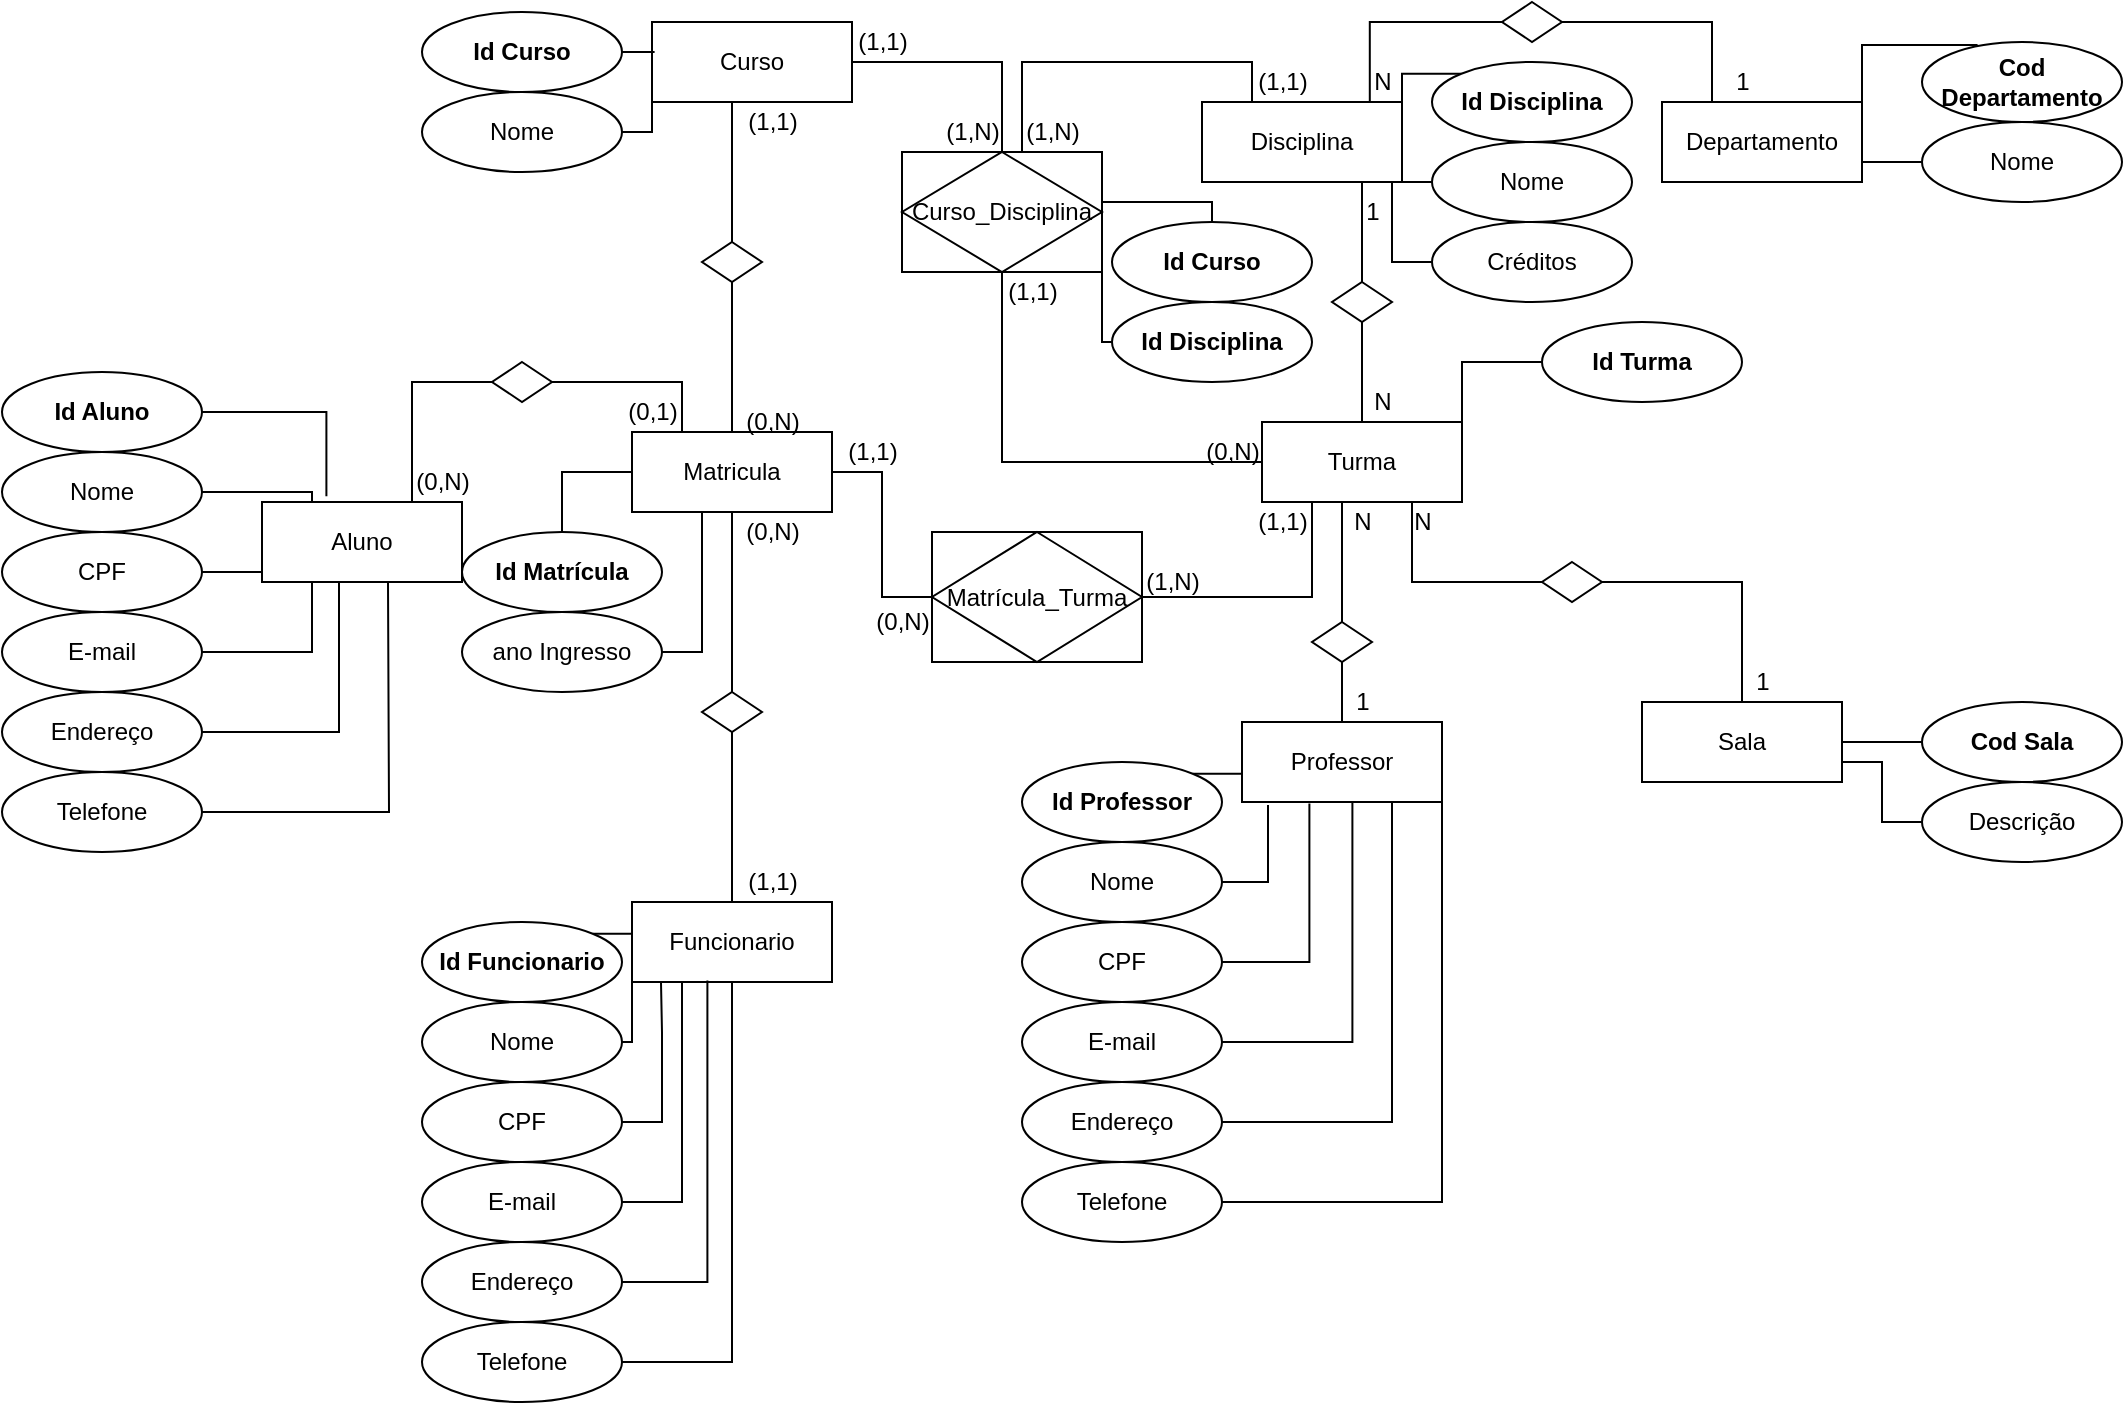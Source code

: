 <mxfile version="20.2.8" type="github">
  <diagram id="KPIulZrKjNoi2ViYfCE2" name="Página-1">
    <mxGraphModel dx="1550" dy="368" grid="1" gridSize="10" guides="1" tooltips="1" connect="1" arrows="1" fold="1" page="1" pageScale="1" pageWidth="827" pageHeight="1169" math="0" shadow="0">
      <root>
        <mxCell id="0" />
        <mxCell id="1" parent="0" />
        <mxCell id="Tl0cSTcsKH_NLsfrjkij-30" style="edgeStyle=orthogonalEdgeStyle;rounded=0;orthogonalLoop=1;jettySize=auto;html=1;exitX=0.75;exitY=1;exitDx=0;exitDy=0;entryX=0;entryY=0.5;entryDx=0;entryDy=0;endArrow=none;endFill=0;" parent="1" source="Tl0cSTcsKH_NLsfrjkij-1" target="Tl0cSTcsKH_NLsfrjkij-28" edge="1">
          <mxGeometry relative="1" as="geometry" />
        </mxCell>
        <mxCell id="Tl0cSTcsKH_NLsfrjkij-32" style="edgeStyle=orthogonalEdgeStyle;rounded=0;orthogonalLoop=1;jettySize=auto;html=1;exitX=0.25;exitY=1;exitDx=0;exitDy=0;entryX=0.5;entryY=0;entryDx=0;entryDy=0;endArrow=none;endFill=0;" parent="1" source="Tl0cSTcsKH_NLsfrjkij-1" target="Tl0cSTcsKH_NLsfrjkij-31" edge="1">
          <mxGeometry relative="1" as="geometry">
            <Array as="points">
              <mxPoint x="510" y="280" />
            </Array>
          </mxGeometry>
        </mxCell>
        <mxCell id="Tl0cSTcsKH_NLsfrjkij-171" style="edgeStyle=orthogonalEdgeStyle;rounded=0;orthogonalLoop=1;jettySize=auto;html=1;exitX=1;exitY=0;exitDx=0;exitDy=0;entryX=0;entryY=0.5;entryDx=0;entryDy=0;endArrow=none;endFill=0;" parent="1" source="Tl0cSTcsKH_NLsfrjkij-1" target="Tl0cSTcsKH_NLsfrjkij-169" edge="1">
          <mxGeometry relative="1" as="geometry" />
        </mxCell>
        <mxCell id="LlWg5GiuVbOq1_qtDiG--56" style="edgeStyle=orthogonalEdgeStyle;rounded=0;orthogonalLoop=1;jettySize=auto;html=1;exitX=0;exitY=0.5;exitDx=0;exitDy=0;entryX=0.5;entryY=1;entryDx=0;entryDy=0;endArrow=none;endFill=0;" edge="1" parent="1" source="Tl0cSTcsKH_NLsfrjkij-1" target="LlWg5GiuVbOq1_qtDiG--48">
          <mxGeometry relative="1" as="geometry" />
        </mxCell>
        <mxCell id="LlWg5GiuVbOq1_qtDiG--72" style="edgeStyle=orthogonalEdgeStyle;rounded=0;orthogonalLoop=1;jettySize=auto;html=1;exitX=0.25;exitY=1;exitDx=0;exitDy=0;entryX=1;entryY=0.5;entryDx=0;entryDy=0;endArrow=none;endFill=0;" edge="1" parent="1" source="Tl0cSTcsKH_NLsfrjkij-1" target="LlWg5GiuVbOq1_qtDiG--70">
          <mxGeometry relative="1" as="geometry" />
        </mxCell>
        <mxCell id="Tl0cSTcsKH_NLsfrjkij-1" value="Turma" style="whiteSpace=wrap;html=1;align=center;" parent="1" vertex="1">
          <mxGeometry x="470" y="240" width="100" height="40" as="geometry" />
        </mxCell>
        <mxCell id="Tl0cSTcsKH_NLsfrjkij-2" value="Aluno" style="whiteSpace=wrap;html=1;align=center;" parent="1" vertex="1">
          <mxGeometry x="-30" y="280" width="100" height="40" as="geometry" />
        </mxCell>
        <mxCell id="Tl0cSTcsKH_NLsfrjkij-14" style="edgeStyle=orthogonalEdgeStyle;rounded=0;orthogonalLoop=1;jettySize=auto;html=1;exitX=0.25;exitY=0;exitDx=0;exitDy=0;entryX=1;entryY=0.5;entryDx=0;entryDy=0;endArrow=none;endFill=0;" parent="1" source="Tl0cSTcsKH_NLsfrjkij-4" target="Tl0cSTcsKH_NLsfrjkij-13" edge="1">
          <mxGeometry relative="1" as="geometry" />
        </mxCell>
        <mxCell id="Tl0cSTcsKH_NLsfrjkij-167" style="edgeStyle=orthogonalEdgeStyle;rounded=0;orthogonalLoop=1;jettySize=auto;html=1;exitX=1;exitY=0;exitDx=0;exitDy=0;entryX=0.278;entryY=0.038;entryDx=0;entryDy=0;entryPerimeter=0;endArrow=none;endFill=0;" parent="1" source="Tl0cSTcsKH_NLsfrjkij-4" target="Tl0cSTcsKH_NLsfrjkij-165" edge="1">
          <mxGeometry relative="1" as="geometry" />
        </mxCell>
        <mxCell id="Tl0cSTcsKH_NLsfrjkij-168" style="edgeStyle=orthogonalEdgeStyle;rounded=0;orthogonalLoop=1;jettySize=auto;html=1;exitX=1;exitY=0.75;exitDx=0;exitDy=0;entryX=0;entryY=0.5;entryDx=0;entryDy=0;endArrow=none;endFill=0;" parent="1" source="Tl0cSTcsKH_NLsfrjkij-4" target="Tl0cSTcsKH_NLsfrjkij-166" edge="1">
          <mxGeometry relative="1" as="geometry" />
        </mxCell>
        <mxCell id="Tl0cSTcsKH_NLsfrjkij-4" value="Departamento" style="whiteSpace=wrap;html=1;align=center;" parent="1" vertex="1">
          <mxGeometry x="670" y="80" width="100" height="40" as="geometry" />
        </mxCell>
        <mxCell id="Tl0cSTcsKH_NLsfrjkij-35" style="edgeStyle=orthogonalEdgeStyle;rounded=0;orthogonalLoop=1;jettySize=auto;html=1;exitX=0.5;exitY=1;exitDx=0;exitDy=0;entryX=0.5;entryY=0;entryDx=0;entryDy=0;endArrow=none;endFill=0;" parent="1" source="Tl0cSTcsKH_NLsfrjkij-5" target="Tl0cSTcsKH_NLsfrjkij-34" edge="1">
          <mxGeometry relative="1" as="geometry" />
        </mxCell>
        <mxCell id="Tl0cSTcsKH_NLsfrjkij-59" style="edgeStyle=orthogonalEdgeStyle;rounded=0;orthogonalLoop=1;jettySize=auto;html=1;exitX=0.25;exitY=0;exitDx=0;exitDy=0;entryX=1;entryY=0.5;entryDx=0;entryDy=0;endArrow=none;endFill=0;" parent="1" source="Tl0cSTcsKH_NLsfrjkij-5" target="Tl0cSTcsKH_NLsfrjkij-17" edge="1">
          <mxGeometry relative="1" as="geometry" />
        </mxCell>
        <mxCell id="LlWg5GiuVbOq1_qtDiG--71" style="edgeStyle=orthogonalEdgeStyle;rounded=0;orthogonalLoop=1;jettySize=auto;html=1;exitX=1;exitY=0.5;exitDx=0;exitDy=0;entryX=0;entryY=0.5;entryDx=0;entryDy=0;endArrow=none;endFill=0;" edge="1" parent="1" source="Tl0cSTcsKH_NLsfrjkij-5" target="LlWg5GiuVbOq1_qtDiG--70">
          <mxGeometry relative="1" as="geometry" />
        </mxCell>
        <mxCell id="Tl0cSTcsKH_NLsfrjkij-5" value="Matricula" style="whiteSpace=wrap;html=1;align=center;" parent="1" vertex="1">
          <mxGeometry x="155" y="245" width="100" height="40" as="geometry" />
        </mxCell>
        <mxCell id="Tl0cSTcsKH_NLsfrjkij-27" style="edgeStyle=orthogonalEdgeStyle;rounded=0;orthogonalLoop=1;jettySize=auto;html=1;exitX=0.75;exitY=1;exitDx=0;exitDy=0;entryX=0.5;entryY=0;entryDx=0;entryDy=0;endArrow=none;endFill=0;" parent="1" source="Tl0cSTcsKH_NLsfrjkij-6" target="Tl0cSTcsKH_NLsfrjkij-26" edge="1">
          <mxGeometry relative="1" as="geometry">
            <Array as="points">
              <mxPoint x="520" y="120" />
            </Array>
          </mxGeometry>
        </mxCell>
        <mxCell id="Tl0cSTcsKH_NLsfrjkij-6" value="Disciplina" style="whiteSpace=wrap;html=1;align=center;" parent="1" vertex="1">
          <mxGeometry x="440" y="80" width="100" height="40" as="geometry" />
        </mxCell>
        <mxCell id="Tl0cSTcsKH_NLsfrjkij-7" value="Professor" style="whiteSpace=wrap;html=1;align=center;" parent="1" vertex="1">
          <mxGeometry x="460" y="390" width="100" height="40" as="geometry" />
        </mxCell>
        <mxCell id="Tl0cSTcsKH_NLsfrjkij-8" value="Funcionario" style="whiteSpace=wrap;html=1;align=center;" parent="1" vertex="1">
          <mxGeometry x="155" y="480" width="100" height="40" as="geometry" />
        </mxCell>
        <mxCell id="Tl0cSTcsKH_NLsfrjkij-29" style="edgeStyle=orthogonalEdgeStyle;rounded=0;orthogonalLoop=1;jettySize=auto;html=1;exitX=0.5;exitY=0;exitDx=0;exitDy=0;entryX=1;entryY=0.5;entryDx=0;entryDy=0;endArrow=none;endFill=0;" parent="1" source="Tl0cSTcsKH_NLsfrjkij-9" target="Tl0cSTcsKH_NLsfrjkij-28" edge="1">
          <mxGeometry relative="1" as="geometry" />
        </mxCell>
        <mxCell id="Tl0cSTcsKH_NLsfrjkij-164" style="edgeStyle=orthogonalEdgeStyle;rounded=0;orthogonalLoop=1;jettySize=auto;html=1;exitX=1;exitY=0.75;exitDx=0;exitDy=0;entryX=0;entryY=0.5;entryDx=0;entryDy=0;endArrow=none;endFill=0;" parent="1" source="Tl0cSTcsKH_NLsfrjkij-9" target="Tl0cSTcsKH_NLsfrjkij-161" edge="1">
          <mxGeometry relative="1" as="geometry" />
        </mxCell>
        <mxCell id="Tl0cSTcsKH_NLsfrjkij-9" value="Sala" style="whiteSpace=wrap;html=1;align=center;" parent="1" vertex="1">
          <mxGeometry x="660" y="380" width="100" height="40" as="geometry" />
        </mxCell>
        <mxCell id="Tl0cSTcsKH_NLsfrjkij-15" style="edgeStyle=orthogonalEdgeStyle;rounded=0;orthogonalLoop=1;jettySize=auto;html=1;exitX=0;exitY=0.5;exitDx=0;exitDy=0;entryX=0.839;entryY=0.007;entryDx=0;entryDy=0;entryPerimeter=0;endArrow=none;endFill=0;" parent="1" source="Tl0cSTcsKH_NLsfrjkij-13" target="Tl0cSTcsKH_NLsfrjkij-6" edge="1">
          <mxGeometry relative="1" as="geometry" />
        </mxCell>
        <mxCell id="Tl0cSTcsKH_NLsfrjkij-13" value="" style="shape=rhombus;perimeter=rhombusPerimeter;whiteSpace=wrap;html=1;align=center;" parent="1" vertex="1">
          <mxGeometry x="590" y="30" width="30" height="20" as="geometry" />
        </mxCell>
        <mxCell id="Tl0cSTcsKH_NLsfrjkij-19" style="edgeStyle=orthogonalEdgeStyle;rounded=0;orthogonalLoop=1;jettySize=auto;html=1;exitX=0;exitY=0.5;exitDx=0;exitDy=0;entryX=0.75;entryY=0;entryDx=0;entryDy=0;endArrow=none;endFill=0;" parent="1" source="Tl0cSTcsKH_NLsfrjkij-17" target="Tl0cSTcsKH_NLsfrjkij-2" edge="1">
          <mxGeometry relative="1" as="geometry" />
        </mxCell>
        <mxCell id="Tl0cSTcsKH_NLsfrjkij-17" value="" style="shape=rhombus;perimeter=rhombusPerimeter;whiteSpace=wrap;html=1;align=center;" parent="1" vertex="1">
          <mxGeometry x="85" y="210" width="30" height="20" as="geometry" />
        </mxCell>
        <mxCell id="Tl0cSTcsKH_NLsfrjkij-40" style="edgeStyle=orthogonalEdgeStyle;rounded=0;orthogonalLoop=1;jettySize=auto;html=1;exitX=0.5;exitY=1;exitDx=0;exitDy=0;entryX=0.5;entryY=0;entryDx=0;entryDy=0;endArrow=none;endFill=0;" parent="1" source="Tl0cSTcsKH_NLsfrjkij-26" target="Tl0cSTcsKH_NLsfrjkij-1" edge="1">
          <mxGeometry relative="1" as="geometry" />
        </mxCell>
        <mxCell id="Tl0cSTcsKH_NLsfrjkij-26" value="" style="shape=rhombus;perimeter=rhombusPerimeter;whiteSpace=wrap;html=1;align=center;" parent="1" vertex="1">
          <mxGeometry x="505" y="170" width="30" height="20" as="geometry" />
        </mxCell>
        <mxCell id="Tl0cSTcsKH_NLsfrjkij-28" value="" style="shape=rhombus;perimeter=rhombusPerimeter;whiteSpace=wrap;html=1;align=center;" parent="1" vertex="1">
          <mxGeometry x="610" y="310" width="30" height="20" as="geometry" />
        </mxCell>
        <mxCell id="Tl0cSTcsKH_NLsfrjkij-33" style="edgeStyle=orthogonalEdgeStyle;rounded=0;orthogonalLoop=1;jettySize=auto;html=1;exitX=0.5;exitY=1;exitDx=0;exitDy=0;entryX=0.5;entryY=0;entryDx=0;entryDy=0;endArrow=none;endFill=0;" parent="1" source="Tl0cSTcsKH_NLsfrjkij-31" target="Tl0cSTcsKH_NLsfrjkij-7" edge="1">
          <mxGeometry relative="1" as="geometry" />
        </mxCell>
        <mxCell id="Tl0cSTcsKH_NLsfrjkij-31" value="" style="shape=rhombus;perimeter=rhombusPerimeter;whiteSpace=wrap;html=1;align=center;" parent="1" vertex="1">
          <mxGeometry x="495" y="340" width="30" height="20" as="geometry" />
        </mxCell>
        <mxCell id="Tl0cSTcsKH_NLsfrjkij-36" style="edgeStyle=orthogonalEdgeStyle;rounded=0;orthogonalLoop=1;jettySize=auto;html=1;exitX=0.5;exitY=1;exitDx=0;exitDy=0;endArrow=none;endFill=0;" parent="1" source="Tl0cSTcsKH_NLsfrjkij-34" target="Tl0cSTcsKH_NLsfrjkij-8" edge="1">
          <mxGeometry relative="1" as="geometry" />
        </mxCell>
        <mxCell id="Tl0cSTcsKH_NLsfrjkij-34" value="" style="shape=rhombus;perimeter=rhombusPerimeter;whiteSpace=wrap;html=1;align=center;" parent="1" vertex="1">
          <mxGeometry x="190" y="375" width="30" height="20" as="geometry" />
        </mxCell>
        <mxCell id="Tl0cSTcsKH_NLsfrjkij-199" style="edgeStyle=orthogonalEdgeStyle;rounded=0;orthogonalLoop=1;jettySize=auto;html=1;exitX=0.25;exitY=1;exitDx=0;exitDy=0;entryX=0.5;entryY=0;entryDx=0;entryDy=0;endArrow=none;endFill=0;" parent="1" source="Tl0cSTcsKH_NLsfrjkij-42" target="Tl0cSTcsKH_NLsfrjkij-61" edge="1">
          <mxGeometry relative="1" as="geometry">
            <Array as="points">
              <mxPoint x="205" y="80" />
            </Array>
          </mxGeometry>
        </mxCell>
        <mxCell id="LlWg5GiuVbOq1_qtDiG--49" style="edgeStyle=orthogonalEdgeStyle;rounded=0;orthogonalLoop=1;jettySize=auto;html=1;exitX=1;exitY=0.5;exitDx=0;exitDy=0;entryX=0.5;entryY=0;entryDx=0;entryDy=0;endArrow=none;endFill=0;" edge="1" parent="1" source="Tl0cSTcsKH_NLsfrjkij-42" target="LlWg5GiuVbOq1_qtDiG--48">
          <mxGeometry relative="1" as="geometry" />
        </mxCell>
        <mxCell id="Tl0cSTcsKH_NLsfrjkij-42" value="Curso" style="whiteSpace=wrap;html=1;align=center;" parent="1" vertex="1">
          <mxGeometry x="165" y="40" width="100" height="40" as="geometry" />
        </mxCell>
        <mxCell id="Tl0cSTcsKH_NLsfrjkij-200" style="edgeStyle=orthogonalEdgeStyle;rounded=0;orthogonalLoop=1;jettySize=auto;html=1;exitX=0.5;exitY=1;exitDx=0;exitDy=0;endArrow=none;endFill=0;entryX=0.5;entryY=0;entryDx=0;entryDy=0;" parent="1" source="Tl0cSTcsKH_NLsfrjkij-61" target="Tl0cSTcsKH_NLsfrjkij-5" edge="1">
          <mxGeometry relative="1" as="geometry">
            <mxPoint x="230" y="210" as="targetPoint" />
          </mxGeometry>
        </mxCell>
        <mxCell id="Tl0cSTcsKH_NLsfrjkij-61" value="" style="shape=rhombus;perimeter=rhombusPerimeter;whiteSpace=wrap;html=1;align=center;" parent="1" vertex="1">
          <mxGeometry x="190" y="150" width="30" height="20" as="geometry" />
        </mxCell>
        <mxCell id="Tl0cSTcsKH_NLsfrjkij-64" value="(0,N)" style="text;html=1;align=center;verticalAlign=middle;resizable=0;points=[];autosize=1;strokeColor=none;fillColor=none;" parent="1" vertex="1">
          <mxGeometry x="35" y="255" width="50" height="30" as="geometry" />
        </mxCell>
        <mxCell id="Tl0cSTcsKH_NLsfrjkij-65" value="(0,1)" style="text;html=1;align=center;verticalAlign=middle;resizable=0;points=[];autosize=1;strokeColor=none;fillColor=none;" parent="1" vertex="1">
          <mxGeometry x="140" y="220" width="50" height="30" as="geometry" />
        </mxCell>
        <mxCell id="Tl0cSTcsKH_NLsfrjkij-66" value="(0,N)" style="text;html=1;align=center;verticalAlign=middle;resizable=0;points=[];autosize=1;strokeColor=none;fillColor=none;" parent="1" vertex="1">
          <mxGeometry x="200" y="225" width="50" height="30" as="geometry" />
        </mxCell>
        <mxCell id="Tl0cSTcsKH_NLsfrjkij-72" value="1" style="text;html=1;align=center;verticalAlign=middle;resizable=0;points=[];autosize=1;strokeColor=none;fillColor=none;" parent="1" vertex="1">
          <mxGeometry x="510" y="120" width="30" height="30" as="geometry" />
        </mxCell>
        <mxCell id="Tl0cSTcsKH_NLsfrjkij-73" value="N" style="text;html=1;align=center;verticalAlign=middle;resizable=0;points=[];autosize=1;strokeColor=none;fillColor=none;" parent="1" vertex="1">
          <mxGeometry x="515" y="215" width="30" height="30" as="geometry" />
        </mxCell>
        <mxCell id="Tl0cSTcsKH_NLsfrjkij-74" value="N" style="text;html=1;align=center;verticalAlign=middle;resizable=0;points=[];autosize=1;strokeColor=none;fillColor=none;" parent="1" vertex="1">
          <mxGeometry x="515" y="55" width="30" height="30" as="geometry" />
        </mxCell>
        <mxCell id="Tl0cSTcsKH_NLsfrjkij-75" value="1" style="text;html=1;align=center;verticalAlign=middle;resizable=0;points=[];autosize=1;strokeColor=none;fillColor=none;" parent="1" vertex="1">
          <mxGeometry x="695" y="55" width="30" height="30" as="geometry" />
        </mxCell>
        <mxCell id="Tl0cSTcsKH_NLsfrjkij-76" value="1" style="text;html=1;align=center;verticalAlign=middle;resizable=0;points=[];autosize=1;strokeColor=none;fillColor=none;" parent="1" vertex="1">
          <mxGeometry x="505" y="365" width="30" height="30" as="geometry" />
        </mxCell>
        <mxCell id="Tl0cSTcsKH_NLsfrjkij-77" value="N" style="text;html=1;align=center;verticalAlign=middle;resizable=0;points=[];autosize=1;strokeColor=none;fillColor=none;" parent="1" vertex="1">
          <mxGeometry x="505" y="275" width="30" height="30" as="geometry" />
        </mxCell>
        <mxCell id="Tl0cSTcsKH_NLsfrjkij-78" value="1" style="text;html=1;align=center;verticalAlign=middle;resizable=0;points=[];autosize=1;strokeColor=none;fillColor=none;" parent="1" vertex="1">
          <mxGeometry x="705" y="355" width="30" height="30" as="geometry" />
        </mxCell>
        <mxCell id="Tl0cSTcsKH_NLsfrjkij-79" value="N" style="text;html=1;align=center;verticalAlign=middle;resizable=0;points=[];autosize=1;strokeColor=none;fillColor=none;" parent="1" vertex="1">
          <mxGeometry x="535" y="275" width="30" height="30" as="geometry" />
        </mxCell>
        <mxCell id="Tl0cSTcsKH_NLsfrjkij-80" value="(1,1)" style="text;html=1;align=center;verticalAlign=middle;resizable=0;points=[];autosize=1;strokeColor=none;fillColor=none;" parent="1" vertex="1">
          <mxGeometry x="200" y="455" width="50" height="30" as="geometry" />
        </mxCell>
        <mxCell id="Tl0cSTcsKH_NLsfrjkij-81" value="(0,N)" style="text;html=1;align=center;verticalAlign=middle;resizable=0;points=[];autosize=1;strokeColor=none;fillColor=none;" parent="1" vertex="1">
          <mxGeometry x="200" y="280" width="50" height="30" as="geometry" />
        </mxCell>
        <mxCell id="Tl0cSTcsKH_NLsfrjkij-121" style="edgeStyle=orthogonalEdgeStyle;rounded=0;orthogonalLoop=1;jettySize=auto;html=1;exitX=1;exitY=0.5;exitDx=0;exitDy=0;entryX=0.322;entryY=-0.072;entryDx=0;entryDy=0;entryPerimeter=0;endArrow=none;endFill=0;" parent="1" source="Tl0cSTcsKH_NLsfrjkij-115" target="Tl0cSTcsKH_NLsfrjkij-2" edge="1">
          <mxGeometry relative="1" as="geometry" />
        </mxCell>
        <mxCell id="Tl0cSTcsKH_NLsfrjkij-115" value="&lt;b&gt;Id Aluno&lt;/b&gt;" style="ellipse;whiteSpace=wrap;html=1;align=center;" parent="1" vertex="1">
          <mxGeometry x="-160" y="215" width="100" height="40" as="geometry" />
        </mxCell>
        <mxCell id="Tl0cSTcsKH_NLsfrjkij-122" style="edgeStyle=orthogonalEdgeStyle;rounded=0;orthogonalLoop=1;jettySize=auto;html=1;exitX=1;exitY=0.5;exitDx=0;exitDy=0;entryX=0.25;entryY=0;entryDx=0;entryDy=0;endArrow=none;endFill=0;" parent="1" source="Tl0cSTcsKH_NLsfrjkij-116" target="Tl0cSTcsKH_NLsfrjkij-2" edge="1">
          <mxGeometry relative="1" as="geometry">
            <Array as="points">
              <mxPoint x="-5" y="275" />
            </Array>
          </mxGeometry>
        </mxCell>
        <mxCell id="Tl0cSTcsKH_NLsfrjkij-116" value="Nome" style="ellipse;whiteSpace=wrap;html=1;align=center;" parent="1" vertex="1">
          <mxGeometry x="-160" y="255" width="100" height="40" as="geometry" />
        </mxCell>
        <mxCell id="Tl0cSTcsKH_NLsfrjkij-123" style="edgeStyle=orthogonalEdgeStyle;rounded=0;orthogonalLoop=1;jettySize=auto;html=1;exitX=1;exitY=0.5;exitDx=0;exitDy=0;entryX=0;entryY=1;entryDx=0;entryDy=0;endArrow=none;endFill=0;" parent="1" source="Tl0cSTcsKH_NLsfrjkij-117" target="Tl0cSTcsKH_NLsfrjkij-2" edge="1">
          <mxGeometry relative="1" as="geometry" />
        </mxCell>
        <mxCell id="Tl0cSTcsKH_NLsfrjkij-117" value="CPF" style="ellipse;whiteSpace=wrap;html=1;align=center;" parent="1" vertex="1">
          <mxGeometry x="-160" y="295" width="100" height="40" as="geometry" />
        </mxCell>
        <mxCell id="Tl0cSTcsKH_NLsfrjkij-126" style="edgeStyle=orthogonalEdgeStyle;rounded=0;orthogonalLoop=1;jettySize=auto;html=1;exitX=1;exitY=0.5;exitDx=0;exitDy=0;endArrow=none;endFill=0;" parent="1" source="Tl0cSTcsKH_NLsfrjkij-118" edge="1">
          <mxGeometry relative="1" as="geometry">
            <mxPoint x="33" y="320" as="targetPoint" />
          </mxGeometry>
        </mxCell>
        <mxCell id="Tl0cSTcsKH_NLsfrjkij-118" value="Telefone" style="ellipse;whiteSpace=wrap;html=1;align=center;" parent="1" vertex="1">
          <mxGeometry x="-160" y="415" width="100" height="40" as="geometry" />
        </mxCell>
        <mxCell id="Tl0cSTcsKH_NLsfrjkij-124" style="edgeStyle=orthogonalEdgeStyle;rounded=0;orthogonalLoop=1;jettySize=auto;html=1;exitX=1;exitY=0.5;exitDx=0;exitDy=0;entryX=0.25;entryY=1;entryDx=0;entryDy=0;endArrow=none;endFill=0;" parent="1" source="Tl0cSTcsKH_NLsfrjkij-119" target="Tl0cSTcsKH_NLsfrjkij-2" edge="1">
          <mxGeometry relative="1" as="geometry" />
        </mxCell>
        <mxCell id="Tl0cSTcsKH_NLsfrjkij-119" value="E-mail" style="ellipse;whiteSpace=wrap;html=1;align=center;" parent="1" vertex="1">
          <mxGeometry x="-160" y="335" width="100" height="40" as="geometry" />
        </mxCell>
        <mxCell id="Tl0cSTcsKH_NLsfrjkij-125" style="edgeStyle=orthogonalEdgeStyle;rounded=0;orthogonalLoop=1;jettySize=auto;html=1;exitX=1;exitY=0.5;exitDx=0;exitDy=0;entryX=0.385;entryY=1.007;entryDx=0;entryDy=0;entryPerimeter=0;endArrow=none;endFill=0;" parent="1" source="Tl0cSTcsKH_NLsfrjkij-120" target="Tl0cSTcsKH_NLsfrjkij-2" edge="1">
          <mxGeometry relative="1" as="geometry" />
        </mxCell>
        <mxCell id="Tl0cSTcsKH_NLsfrjkij-120" value="Endereço" style="ellipse;whiteSpace=wrap;html=1;align=center;" parent="1" vertex="1">
          <mxGeometry x="-160" y="375" width="100" height="40" as="geometry" />
        </mxCell>
        <mxCell id="Tl0cSTcsKH_NLsfrjkij-144" style="edgeStyle=orthogonalEdgeStyle;rounded=0;orthogonalLoop=1;jettySize=auto;html=1;exitX=1;exitY=0;exitDx=0;exitDy=0;entryX=0;entryY=0.5;entryDx=0;entryDy=0;endArrow=none;endFill=0;" parent="1" source="Tl0cSTcsKH_NLsfrjkij-127" target="Tl0cSTcsKH_NLsfrjkij-8" edge="1">
          <mxGeometry relative="1" as="geometry" />
        </mxCell>
        <mxCell id="Tl0cSTcsKH_NLsfrjkij-127" value="&lt;b&gt;Id Funcionario&lt;/b&gt;" style="ellipse;whiteSpace=wrap;html=1;align=center;" parent="1" vertex="1">
          <mxGeometry x="50" y="490" width="100" height="40" as="geometry" />
        </mxCell>
        <mxCell id="Tl0cSTcsKH_NLsfrjkij-139" style="edgeStyle=orthogonalEdgeStyle;rounded=0;orthogonalLoop=1;jettySize=auto;html=1;exitX=1;exitY=0.5;exitDx=0;exitDy=0;entryX=0;entryY=1;entryDx=0;entryDy=0;endArrow=none;endFill=0;" parent="1" source="Tl0cSTcsKH_NLsfrjkij-128" target="Tl0cSTcsKH_NLsfrjkij-8" edge="1">
          <mxGeometry relative="1" as="geometry" />
        </mxCell>
        <mxCell id="Tl0cSTcsKH_NLsfrjkij-128" value="Nome" style="ellipse;whiteSpace=wrap;html=1;align=center;" parent="1" vertex="1">
          <mxGeometry x="50" y="530" width="100" height="40" as="geometry" />
        </mxCell>
        <mxCell id="Tl0cSTcsKH_NLsfrjkij-140" style="edgeStyle=orthogonalEdgeStyle;rounded=0;orthogonalLoop=1;jettySize=auto;html=1;exitX=1;exitY=0.5;exitDx=0;exitDy=0;entryX=0.145;entryY=1.007;entryDx=0;entryDy=0;entryPerimeter=0;endArrow=none;endFill=0;" parent="1" source="Tl0cSTcsKH_NLsfrjkij-129" target="Tl0cSTcsKH_NLsfrjkij-8" edge="1">
          <mxGeometry relative="1" as="geometry" />
        </mxCell>
        <mxCell id="Tl0cSTcsKH_NLsfrjkij-129" value="CPF" style="ellipse;whiteSpace=wrap;html=1;align=center;" parent="1" vertex="1">
          <mxGeometry x="50" y="570" width="100" height="40" as="geometry" />
        </mxCell>
        <mxCell id="Tl0cSTcsKH_NLsfrjkij-143" style="edgeStyle=orthogonalEdgeStyle;rounded=0;orthogonalLoop=1;jettySize=auto;html=1;exitX=1;exitY=0.5;exitDx=0;exitDy=0;endArrow=none;endFill=0;" parent="1" source="Tl0cSTcsKH_NLsfrjkij-130" target="Tl0cSTcsKH_NLsfrjkij-8" edge="1">
          <mxGeometry relative="1" as="geometry" />
        </mxCell>
        <mxCell id="Tl0cSTcsKH_NLsfrjkij-130" value="Telefone" style="ellipse;whiteSpace=wrap;html=1;align=center;" parent="1" vertex="1">
          <mxGeometry x="50" y="690" width="100" height="40" as="geometry" />
        </mxCell>
        <mxCell id="Tl0cSTcsKH_NLsfrjkij-141" style="edgeStyle=orthogonalEdgeStyle;rounded=0;orthogonalLoop=1;jettySize=auto;html=1;exitX=1;exitY=0.5;exitDx=0;exitDy=0;entryX=0.25;entryY=1;entryDx=0;entryDy=0;endArrow=none;endFill=0;" parent="1" source="Tl0cSTcsKH_NLsfrjkij-131" target="Tl0cSTcsKH_NLsfrjkij-8" edge="1">
          <mxGeometry relative="1" as="geometry" />
        </mxCell>
        <mxCell id="Tl0cSTcsKH_NLsfrjkij-131" value="E-mail" style="ellipse;whiteSpace=wrap;html=1;align=center;" parent="1" vertex="1">
          <mxGeometry x="50" y="610" width="100" height="40" as="geometry" />
        </mxCell>
        <mxCell id="Tl0cSTcsKH_NLsfrjkij-142" style="edgeStyle=orthogonalEdgeStyle;rounded=0;orthogonalLoop=1;jettySize=auto;html=1;exitX=1;exitY=0.5;exitDx=0;exitDy=0;entryX=0.377;entryY=0.98;entryDx=0;entryDy=0;entryPerimeter=0;endArrow=none;endFill=0;" parent="1" source="Tl0cSTcsKH_NLsfrjkij-132" target="Tl0cSTcsKH_NLsfrjkij-8" edge="1">
          <mxGeometry relative="1" as="geometry" />
        </mxCell>
        <mxCell id="Tl0cSTcsKH_NLsfrjkij-132" value="Endereço" style="ellipse;whiteSpace=wrap;html=1;align=center;" parent="1" vertex="1">
          <mxGeometry x="50" y="650" width="100" height="40" as="geometry" />
        </mxCell>
        <mxCell id="Tl0cSTcsKH_NLsfrjkij-154" style="edgeStyle=orthogonalEdgeStyle;rounded=0;orthogonalLoop=1;jettySize=auto;html=1;exitX=1;exitY=0;exitDx=0;exitDy=0;entryX=0;entryY=0.5;entryDx=0;entryDy=0;endArrow=none;endFill=0;" parent="1" source="Tl0cSTcsKH_NLsfrjkij-146" target="Tl0cSTcsKH_NLsfrjkij-7" edge="1">
          <mxGeometry relative="1" as="geometry" />
        </mxCell>
        <mxCell id="Tl0cSTcsKH_NLsfrjkij-146" value="&lt;b&gt;Id Professor&lt;/b&gt;" style="ellipse;whiteSpace=wrap;html=1;align=center;" parent="1" vertex="1">
          <mxGeometry x="350" y="410" width="100" height="40" as="geometry" />
        </mxCell>
        <mxCell id="Tl0cSTcsKH_NLsfrjkij-155" style="edgeStyle=orthogonalEdgeStyle;rounded=0;orthogonalLoop=1;jettySize=auto;html=1;exitX=1;exitY=0.5;exitDx=0;exitDy=0;entryX=0.13;entryY=1.038;entryDx=0;entryDy=0;entryPerimeter=0;endArrow=none;endFill=0;" parent="1" source="Tl0cSTcsKH_NLsfrjkij-148" target="Tl0cSTcsKH_NLsfrjkij-7" edge="1">
          <mxGeometry relative="1" as="geometry" />
        </mxCell>
        <mxCell id="Tl0cSTcsKH_NLsfrjkij-148" value="Nome" style="ellipse;whiteSpace=wrap;html=1;align=center;" parent="1" vertex="1">
          <mxGeometry x="350" y="450" width="100" height="40" as="geometry" />
        </mxCell>
        <mxCell id="Tl0cSTcsKH_NLsfrjkij-156" style="edgeStyle=orthogonalEdgeStyle;rounded=0;orthogonalLoop=1;jettySize=auto;html=1;exitX=1;exitY=0.5;exitDx=0;exitDy=0;entryX=0.337;entryY=1.019;entryDx=0;entryDy=0;entryPerimeter=0;endArrow=none;endFill=0;" parent="1" source="Tl0cSTcsKH_NLsfrjkij-150" target="Tl0cSTcsKH_NLsfrjkij-7" edge="1">
          <mxGeometry relative="1" as="geometry" />
        </mxCell>
        <mxCell id="Tl0cSTcsKH_NLsfrjkij-150" value="CPF" style="ellipse;whiteSpace=wrap;html=1;align=center;" parent="1" vertex="1">
          <mxGeometry x="350" y="490" width="100" height="40" as="geometry" />
        </mxCell>
        <mxCell id="Tl0cSTcsKH_NLsfrjkij-159" style="edgeStyle=orthogonalEdgeStyle;rounded=0;orthogonalLoop=1;jettySize=auto;html=1;exitX=1;exitY=0.5;exitDx=0;exitDy=0;entryX=1;entryY=1;entryDx=0;entryDy=0;endArrow=none;endFill=0;" parent="1" source="Tl0cSTcsKH_NLsfrjkij-151" target="Tl0cSTcsKH_NLsfrjkij-7" edge="1">
          <mxGeometry relative="1" as="geometry" />
        </mxCell>
        <mxCell id="Tl0cSTcsKH_NLsfrjkij-151" value="Telefone" style="ellipse;whiteSpace=wrap;html=1;align=center;" parent="1" vertex="1">
          <mxGeometry x="350" y="610" width="100" height="40" as="geometry" />
        </mxCell>
        <mxCell id="Tl0cSTcsKH_NLsfrjkij-157" style="edgeStyle=orthogonalEdgeStyle;rounded=0;orthogonalLoop=1;jettySize=auto;html=1;exitX=1;exitY=0.5;exitDx=0;exitDy=0;entryX=0.552;entryY=1.001;entryDx=0;entryDy=0;entryPerimeter=0;endArrow=none;endFill=0;" parent="1" source="Tl0cSTcsKH_NLsfrjkij-152" target="Tl0cSTcsKH_NLsfrjkij-7" edge="1">
          <mxGeometry relative="1" as="geometry" />
        </mxCell>
        <mxCell id="Tl0cSTcsKH_NLsfrjkij-152" value="E-mail" style="ellipse;whiteSpace=wrap;html=1;align=center;" parent="1" vertex="1">
          <mxGeometry x="350" y="530" width="100" height="40" as="geometry" />
        </mxCell>
        <mxCell id="Tl0cSTcsKH_NLsfrjkij-158" style="edgeStyle=orthogonalEdgeStyle;rounded=0;orthogonalLoop=1;jettySize=auto;html=1;exitX=1;exitY=0.5;exitDx=0;exitDy=0;entryX=0.75;entryY=1;entryDx=0;entryDy=0;endArrow=none;endFill=0;" parent="1" source="Tl0cSTcsKH_NLsfrjkij-153" target="Tl0cSTcsKH_NLsfrjkij-7" edge="1">
          <mxGeometry relative="1" as="geometry" />
        </mxCell>
        <mxCell id="Tl0cSTcsKH_NLsfrjkij-153" value="Endereço" style="ellipse;whiteSpace=wrap;html=1;align=center;" parent="1" vertex="1">
          <mxGeometry x="350" y="570" width="100" height="40" as="geometry" />
        </mxCell>
        <mxCell id="Tl0cSTcsKH_NLsfrjkij-163" style="edgeStyle=orthogonalEdgeStyle;rounded=0;orthogonalLoop=1;jettySize=auto;html=1;exitX=0;exitY=0.5;exitDx=0;exitDy=0;entryX=1;entryY=0.5;entryDx=0;entryDy=0;endArrow=none;endFill=0;" parent="1" source="Tl0cSTcsKH_NLsfrjkij-160" target="Tl0cSTcsKH_NLsfrjkij-9" edge="1">
          <mxGeometry relative="1" as="geometry" />
        </mxCell>
        <mxCell id="Tl0cSTcsKH_NLsfrjkij-160" value="&lt;b&gt;Cod Sala&lt;/b&gt;" style="ellipse;whiteSpace=wrap;html=1;align=center;" parent="1" vertex="1">
          <mxGeometry x="800" y="380" width="100" height="40" as="geometry" />
        </mxCell>
        <mxCell id="Tl0cSTcsKH_NLsfrjkij-161" value="Descrição" style="ellipse;whiteSpace=wrap;html=1;align=center;" parent="1" vertex="1">
          <mxGeometry x="800" y="420" width="100" height="40" as="geometry" />
        </mxCell>
        <mxCell id="Tl0cSTcsKH_NLsfrjkij-165" value="&lt;b&gt;Cod Departamento&lt;/b&gt;" style="ellipse;whiteSpace=wrap;html=1;align=center;" parent="1" vertex="1">
          <mxGeometry x="800" y="50" width="100" height="40" as="geometry" />
        </mxCell>
        <mxCell id="Tl0cSTcsKH_NLsfrjkij-166" value="Nome" style="ellipse;whiteSpace=wrap;html=1;align=center;" parent="1" vertex="1">
          <mxGeometry x="800" y="90" width="100" height="40" as="geometry" />
        </mxCell>
        <mxCell id="Tl0cSTcsKH_NLsfrjkij-169" value="&lt;b&gt;Id Turma&lt;/b&gt;" style="ellipse;whiteSpace=wrap;html=1;align=center;" parent="1" vertex="1">
          <mxGeometry x="610" y="190" width="100" height="40" as="geometry" />
        </mxCell>
        <mxCell id="LlWg5GiuVbOq1_qtDiG--39" style="edgeStyle=orthogonalEdgeStyle;rounded=0;orthogonalLoop=1;jettySize=auto;html=1;exitX=0.5;exitY=0;exitDx=0;exitDy=0;entryX=0;entryY=0.5;entryDx=0;entryDy=0;endArrow=none;endFill=0;" edge="1" parent="1" source="Tl0cSTcsKH_NLsfrjkij-180" target="Tl0cSTcsKH_NLsfrjkij-5">
          <mxGeometry relative="1" as="geometry" />
        </mxCell>
        <mxCell id="Tl0cSTcsKH_NLsfrjkij-180" value="&lt;b&gt;Id Matrícula&lt;/b&gt;" style="ellipse;whiteSpace=wrap;html=1;align=center;" parent="1" vertex="1">
          <mxGeometry x="70" y="295" width="100" height="40" as="geometry" />
        </mxCell>
        <mxCell id="Tl0cSTcsKH_NLsfrjkij-189" style="edgeStyle=orthogonalEdgeStyle;rounded=0;orthogonalLoop=1;jettySize=auto;html=1;exitX=1;exitY=0.5;exitDx=0;exitDy=0;entryX=0.013;entryY=0.381;entryDx=0;entryDy=0;entryPerimeter=0;endArrow=none;endFill=0;" parent="1" source="Tl0cSTcsKH_NLsfrjkij-185" target="Tl0cSTcsKH_NLsfrjkij-42" edge="1">
          <mxGeometry relative="1" as="geometry" />
        </mxCell>
        <mxCell id="Tl0cSTcsKH_NLsfrjkij-185" value="&lt;b&gt;Id Curso&lt;/b&gt;" style="ellipse;whiteSpace=wrap;html=1;align=center;" parent="1" vertex="1">
          <mxGeometry x="50" y="35" width="100" height="40" as="geometry" />
        </mxCell>
        <mxCell id="Tl0cSTcsKH_NLsfrjkij-190" style="edgeStyle=orthogonalEdgeStyle;rounded=0;orthogonalLoop=1;jettySize=auto;html=1;exitX=1;exitY=0.5;exitDx=0;exitDy=0;entryX=0;entryY=1;entryDx=0;entryDy=0;endArrow=none;endFill=0;" parent="1" source="Tl0cSTcsKH_NLsfrjkij-186" target="Tl0cSTcsKH_NLsfrjkij-42" edge="1">
          <mxGeometry relative="1" as="geometry" />
        </mxCell>
        <mxCell id="Tl0cSTcsKH_NLsfrjkij-186" value="Nome" style="ellipse;whiteSpace=wrap;html=1;align=center;" parent="1" vertex="1">
          <mxGeometry x="50" y="75" width="100" height="40" as="geometry" />
        </mxCell>
        <mxCell id="LlWg5GiuVbOq1_qtDiG--13" style="edgeStyle=orthogonalEdgeStyle;rounded=0;orthogonalLoop=1;jettySize=auto;html=1;exitX=0;exitY=0;exitDx=0;exitDy=0;entryX=1;entryY=0.25;entryDx=0;entryDy=0;endArrow=none;endFill=0;" edge="1" parent="1" source="Tl0cSTcsKH_NLsfrjkij-192" target="Tl0cSTcsKH_NLsfrjkij-6">
          <mxGeometry relative="1" as="geometry" />
        </mxCell>
        <mxCell id="Tl0cSTcsKH_NLsfrjkij-192" value="&lt;b&gt;Id Disciplina&lt;/b&gt;" style="ellipse;whiteSpace=wrap;html=1;align=center;" parent="1" vertex="1">
          <mxGeometry x="555" y="60" width="100" height="40" as="geometry" />
        </mxCell>
        <mxCell id="LlWg5GiuVbOq1_qtDiG--14" style="edgeStyle=orthogonalEdgeStyle;rounded=0;orthogonalLoop=1;jettySize=auto;html=1;exitX=0;exitY=0.5;exitDx=0;exitDy=0;entryX=1;entryY=0.75;entryDx=0;entryDy=0;endArrow=none;endFill=0;" edge="1" parent="1" source="Tl0cSTcsKH_NLsfrjkij-193" target="Tl0cSTcsKH_NLsfrjkij-6">
          <mxGeometry relative="1" as="geometry" />
        </mxCell>
        <mxCell id="Tl0cSTcsKH_NLsfrjkij-193" value="Nome" style="ellipse;whiteSpace=wrap;html=1;align=center;" parent="1" vertex="1">
          <mxGeometry x="555" y="100" width="100" height="40" as="geometry" />
        </mxCell>
        <mxCell id="LlWg5GiuVbOq1_qtDiG--15" style="edgeStyle=orthogonalEdgeStyle;rounded=0;orthogonalLoop=1;jettySize=auto;html=1;exitX=0;exitY=0.5;exitDx=0;exitDy=0;endArrow=none;endFill=0;" edge="1" parent="1" source="Tl0cSTcsKH_NLsfrjkij-194">
          <mxGeometry relative="1" as="geometry">
            <mxPoint x="540" y="120" as="targetPoint" />
          </mxGeometry>
        </mxCell>
        <mxCell id="Tl0cSTcsKH_NLsfrjkij-194" value="Créditos" style="ellipse;whiteSpace=wrap;html=1;align=center;" parent="1" vertex="1">
          <mxGeometry x="555" y="140" width="100" height="40" as="geometry" />
        </mxCell>
        <mxCell id="LlWg5GiuVbOq1_qtDiG--34" value="(1,1)" style="text;html=1;align=center;verticalAlign=middle;resizable=0;points=[];autosize=1;strokeColor=none;fillColor=none;" vertex="1" parent="1">
          <mxGeometry x="200" y="75" width="50" height="30" as="geometry" />
        </mxCell>
        <mxCell id="LlWg5GiuVbOq1_qtDiG--40" style="edgeStyle=orthogonalEdgeStyle;rounded=0;orthogonalLoop=1;jettySize=auto;html=1;exitX=1;exitY=0.5;exitDx=0;exitDy=0;entryX=0.35;entryY=1;entryDx=0;entryDy=0;entryPerimeter=0;endArrow=none;endFill=0;" edge="1" parent="1" source="LlWg5GiuVbOq1_qtDiG--38" target="Tl0cSTcsKH_NLsfrjkij-5">
          <mxGeometry relative="1" as="geometry" />
        </mxCell>
        <mxCell id="LlWg5GiuVbOq1_qtDiG--38" value="ano Ingresso" style="ellipse;whiteSpace=wrap;html=1;align=center;" vertex="1" parent="1">
          <mxGeometry x="70" y="335" width="100" height="40" as="geometry" />
        </mxCell>
        <mxCell id="LlWg5GiuVbOq1_qtDiG--50" style="edgeStyle=orthogonalEdgeStyle;rounded=0;orthogonalLoop=1;jettySize=auto;html=1;exitX=0.75;exitY=0;exitDx=0;exitDy=0;entryX=0.25;entryY=0;entryDx=0;entryDy=0;endArrow=none;endFill=0;" edge="1" parent="1" source="LlWg5GiuVbOq1_qtDiG--48" target="Tl0cSTcsKH_NLsfrjkij-6">
          <mxGeometry relative="1" as="geometry">
            <Array as="points">
              <mxPoint x="350" y="105" />
              <mxPoint x="350" y="60" />
              <mxPoint x="465" y="60" />
            </Array>
          </mxGeometry>
        </mxCell>
        <mxCell id="LlWg5GiuVbOq1_qtDiG--53" style="edgeStyle=orthogonalEdgeStyle;rounded=0;orthogonalLoop=1;jettySize=auto;html=1;exitX=1;exitY=0.25;exitDx=0;exitDy=0;entryX=0.5;entryY=0;entryDx=0;entryDy=0;endArrow=none;endFill=0;" edge="1" parent="1" source="LlWg5GiuVbOq1_qtDiG--48" target="LlWg5GiuVbOq1_qtDiG--51">
          <mxGeometry relative="1" as="geometry">
            <Array as="points">
              <mxPoint x="390" y="130" />
              <mxPoint x="445" y="130" />
            </Array>
          </mxGeometry>
        </mxCell>
        <mxCell id="LlWg5GiuVbOq1_qtDiG--54" style="edgeStyle=orthogonalEdgeStyle;rounded=0;orthogonalLoop=1;jettySize=auto;html=1;exitX=1;exitY=1;exitDx=0;exitDy=0;entryX=0;entryY=0.5;entryDx=0;entryDy=0;endArrow=none;endFill=0;" edge="1" parent="1" source="LlWg5GiuVbOq1_qtDiG--48" target="LlWg5GiuVbOq1_qtDiG--52">
          <mxGeometry relative="1" as="geometry">
            <Array as="points">
              <mxPoint x="390" y="200" />
            </Array>
          </mxGeometry>
        </mxCell>
        <mxCell id="LlWg5GiuVbOq1_qtDiG--48" value="Curso_Disciplina" style="shape=associativeEntity;whiteSpace=wrap;html=1;align=center;" vertex="1" parent="1">
          <mxGeometry x="290" y="105" width="100" height="60" as="geometry" />
        </mxCell>
        <mxCell id="LlWg5GiuVbOq1_qtDiG--51" value="&lt;b&gt;Id Curso&lt;/b&gt;" style="ellipse;whiteSpace=wrap;html=1;align=center;" vertex="1" parent="1">
          <mxGeometry x="395" y="140" width="100" height="40" as="geometry" />
        </mxCell>
        <mxCell id="LlWg5GiuVbOq1_qtDiG--52" value="&lt;b&gt;Id Disciplina&lt;/b&gt;" style="ellipse;whiteSpace=wrap;html=1;align=center;" vertex="1" parent="1">
          <mxGeometry x="395" y="180" width="100" height="40" as="geometry" />
        </mxCell>
        <mxCell id="LlWg5GiuVbOq1_qtDiG--57" value="(1,N)" style="text;html=1;align=center;verticalAlign=middle;resizable=0;points=[];autosize=1;strokeColor=none;fillColor=none;" vertex="1" parent="1">
          <mxGeometry x="300" y="80" width="50" height="30" as="geometry" />
        </mxCell>
        <mxCell id="LlWg5GiuVbOq1_qtDiG--58" value="(1,1)" style="text;html=1;align=center;verticalAlign=middle;resizable=0;points=[];autosize=1;strokeColor=none;fillColor=none;" vertex="1" parent="1">
          <mxGeometry x="255" y="35" width="50" height="30" as="geometry" />
        </mxCell>
        <mxCell id="LlWg5GiuVbOq1_qtDiG--59" value="(1,N)" style="text;html=1;align=center;verticalAlign=middle;resizable=0;points=[];autosize=1;strokeColor=none;fillColor=none;" vertex="1" parent="1">
          <mxGeometry x="340" y="80" width="50" height="30" as="geometry" />
        </mxCell>
        <mxCell id="LlWg5GiuVbOq1_qtDiG--60" value="(1,1)" style="text;html=1;align=center;verticalAlign=middle;resizable=0;points=[];autosize=1;strokeColor=none;fillColor=none;" vertex="1" parent="1">
          <mxGeometry x="455" y="55" width="50" height="30" as="geometry" />
        </mxCell>
        <mxCell id="LlWg5GiuVbOq1_qtDiG--61" value="(1,1)" style="text;html=1;align=center;verticalAlign=middle;resizable=0;points=[];autosize=1;strokeColor=none;fillColor=none;" vertex="1" parent="1">
          <mxGeometry x="330" y="160" width="50" height="30" as="geometry" />
        </mxCell>
        <mxCell id="LlWg5GiuVbOq1_qtDiG--62" value="(0,N)" style="text;html=1;align=center;verticalAlign=middle;resizable=0;points=[];autosize=1;strokeColor=none;fillColor=none;" vertex="1" parent="1">
          <mxGeometry x="430" y="240" width="50" height="30" as="geometry" />
        </mxCell>
        <mxCell id="LlWg5GiuVbOq1_qtDiG--70" value="Matrícula_Turma" style="shape=associativeEntity;whiteSpace=wrap;html=1;align=center;" vertex="1" parent="1">
          <mxGeometry x="305" y="295" width="105" height="65" as="geometry" />
        </mxCell>
        <mxCell id="LlWg5GiuVbOq1_qtDiG--73" value="(1,1)" style="text;html=1;align=center;verticalAlign=middle;resizable=0;points=[];autosize=1;strokeColor=none;fillColor=none;" vertex="1" parent="1">
          <mxGeometry x="250" y="240" width="50" height="30" as="geometry" />
        </mxCell>
        <mxCell id="LlWg5GiuVbOq1_qtDiG--74" value="(1,1)" style="text;html=1;align=center;verticalAlign=middle;resizable=0;points=[];autosize=1;strokeColor=none;fillColor=none;" vertex="1" parent="1">
          <mxGeometry x="455" y="275" width="50" height="30" as="geometry" />
        </mxCell>
        <mxCell id="LlWg5GiuVbOq1_qtDiG--75" value="(1,N)" style="text;html=1;align=center;verticalAlign=middle;resizable=0;points=[];autosize=1;strokeColor=none;fillColor=none;" vertex="1" parent="1">
          <mxGeometry x="400" y="305" width="50" height="30" as="geometry" />
        </mxCell>
        <mxCell id="LlWg5GiuVbOq1_qtDiG--76" value="(0,N)" style="text;html=1;align=center;verticalAlign=middle;resizable=0;points=[];autosize=1;strokeColor=none;fillColor=none;" vertex="1" parent="1">
          <mxGeometry x="265" y="325" width="50" height="30" as="geometry" />
        </mxCell>
      </root>
    </mxGraphModel>
  </diagram>
</mxfile>
